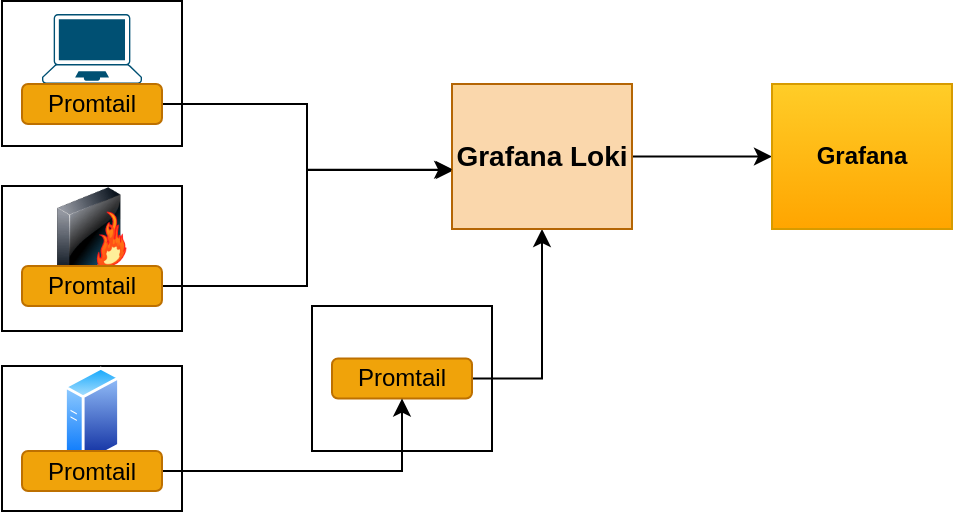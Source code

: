 <mxfile version="21.3.2">
  <diagram name="Page-1" id="qr0LnexmCtOtnuwFvqrx">
    <mxGraphModel dx="2045" dy="652" grid="1" gridSize="10" guides="1" tooltips="1" connect="1" arrows="1" fold="1" page="1" pageScale="1" pageWidth="850" pageHeight="1100" math="0" shadow="0">
      <root>
        <mxCell id="0" />
        <mxCell id="1" parent="0" />
        <mxCell id="fl3CMTGi6qAs-wpmnRKZ-17" value="" style="rounded=0;whiteSpace=wrap;html=1;" vertex="1" parent="1">
          <mxGeometry x="-640" y="330" width="90" height="72.5" as="geometry" />
        </mxCell>
        <mxCell id="fl3CMTGi6qAs-wpmnRKZ-3" value="" style="rounded=0;whiteSpace=wrap;html=1;" vertex="1" parent="1">
          <mxGeometry x="-795" y="177.5" width="90" height="72.5" as="geometry" />
        </mxCell>
        <mxCell id="fl3CMTGi6qAs-wpmnRKZ-2" value="" style="points=[[0.13,0.02,0],[0.5,0,0],[0.87,0.02,0],[0.885,0.4,0],[0.985,0.985,0],[0.5,1,0],[0.015,0.985,0],[0.115,0.4,0]];verticalLabelPosition=bottom;sketch=0;html=1;verticalAlign=top;aspect=fixed;align=center;pointerEvents=1;shape=mxgraph.cisco19.laptop;fillColor=#005073;strokeColor=none;" vertex="1" parent="1">
          <mxGeometry x="-775" y="184" width="50" height="35" as="geometry" />
        </mxCell>
        <mxCell id="fl3CMTGi6qAs-wpmnRKZ-7" value="" style="rounded=0;whiteSpace=wrap;html=1;" vertex="1" parent="1">
          <mxGeometry x="-795" y="270" width="90" height="72.5" as="geometry" />
        </mxCell>
        <mxCell id="fl3CMTGi6qAs-wpmnRKZ-9" value="" style="rounded=0;whiteSpace=wrap;html=1;" vertex="1" parent="1">
          <mxGeometry x="-795" y="360" width="90" height="72.5" as="geometry" />
        </mxCell>
        <mxCell id="fl3CMTGi6qAs-wpmnRKZ-11" value="" style="image;html=1;image=img/lib/clip_art/networking/Firewall-page1_128x128.png" vertex="1" parent="1">
          <mxGeometry x="-767.5" y="266" width="35" height="53.75" as="geometry" />
        </mxCell>
        <mxCell id="fl3CMTGi6qAs-wpmnRKZ-12" value="" style="image;aspect=fixed;perimeter=ellipsePerimeter;html=1;align=center;shadow=0;dashed=0;spacingTop=3;image=img/lib/active_directory/generic_server.svg;" vertex="1" parent="1">
          <mxGeometry x="-764" y="360" width="28.0" height="50" as="geometry" />
        </mxCell>
        <mxCell id="fl3CMTGi6qAs-wpmnRKZ-27" style="edgeStyle=orthogonalEdgeStyle;rounded=0;orthogonalLoop=1;jettySize=auto;html=1;entryX=0.5;entryY=1;entryDx=0;entryDy=0;exitX=1;exitY=0.5;exitDx=0;exitDy=0;" edge="1" parent="1" source="fl3CMTGi6qAs-wpmnRKZ-13" target="fl3CMTGi6qAs-wpmnRKZ-18">
          <mxGeometry relative="1" as="geometry" />
        </mxCell>
        <mxCell id="fl3CMTGi6qAs-wpmnRKZ-13" value="Promtail" style="rounded=1;whiteSpace=wrap;html=1;fillColor=#f0a30a;strokeColor=#BD7000;fontColor=#000000;" vertex="1" parent="1">
          <mxGeometry x="-630" y="356.25" width="70" height="20" as="geometry" />
        </mxCell>
        <mxCell id="fl3CMTGi6qAs-wpmnRKZ-29" style="edgeStyle=orthogonalEdgeStyle;rounded=0;orthogonalLoop=1;jettySize=auto;html=1;entryX=0.011;entryY=0.593;entryDx=0;entryDy=0;entryPerimeter=0;" edge="1" parent="1" source="fl3CMTGi6qAs-wpmnRKZ-14" target="fl3CMTGi6qAs-wpmnRKZ-18">
          <mxGeometry relative="1" as="geometry" />
        </mxCell>
        <mxCell id="fl3CMTGi6qAs-wpmnRKZ-14" value="Promtail" style="rounded=1;whiteSpace=wrap;html=1;fillColor=#f0a30a;strokeColor=#BD7000;fontColor=#000000;" vertex="1" parent="1">
          <mxGeometry x="-785" y="219" width="70" height="20" as="geometry" />
        </mxCell>
        <mxCell id="fl3CMTGi6qAs-wpmnRKZ-24" style="edgeStyle=orthogonalEdgeStyle;rounded=0;orthogonalLoop=1;jettySize=auto;html=1;entryX=0.5;entryY=1;entryDx=0;entryDy=0;" edge="1" parent="1" source="fl3CMTGi6qAs-wpmnRKZ-15" target="fl3CMTGi6qAs-wpmnRKZ-13">
          <mxGeometry relative="1" as="geometry">
            <Array as="points">
              <mxPoint x="-595" y="413" />
            </Array>
          </mxGeometry>
        </mxCell>
        <mxCell id="fl3CMTGi6qAs-wpmnRKZ-15" value="Promtail" style="rounded=1;whiteSpace=wrap;html=1;fillColor=#f0a30a;strokeColor=#BD7000;fontColor=#000000;" vertex="1" parent="1">
          <mxGeometry x="-785" y="402.5" width="70" height="20" as="geometry" />
        </mxCell>
        <mxCell id="fl3CMTGi6qAs-wpmnRKZ-31" style="edgeStyle=orthogonalEdgeStyle;rounded=0;orthogonalLoop=1;jettySize=auto;html=1;" edge="1" parent="1" source="fl3CMTGi6qAs-wpmnRKZ-18" target="fl3CMTGi6qAs-wpmnRKZ-21">
          <mxGeometry relative="1" as="geometry" />
        </mxCell>
        <mxCell id="fl3CMTGi6qAs-wpmnRKZ-18" value="&lt;font style=&quot;font-size: 14px;&quot;&gt;&lt;b&gt;Grafana Loki&lt;/b&gt;&lt;/font&gt;" style="rounded=0;whiteSpace=wrap;html=1;fillColor=#fad7ac;strokeColor=#b46504;" vertex="1" parent="1">
          <mxGeometry x="-570" y="219" width="90" height="72.5" as="geometry" />
        </mxCell>
        <mxCell id="fl3CMTGi6qAs-wpmnRKZ-30" style="edgeStyle=orthogonalEdgeStyle;rounded=0;orthogonalLoop=1;jettySize=auto;html=1;entryX=0.001;entryY=0.592;entryDx=0;entryDy=0;entryPerimeter=0;" edge="1" parent="1" source="fl3CMTGi6qAs-wpmnRKZ-20" target="fl3CMTGi6qAs-wpmnRKZ-18">
          <mxGeometry relative="1" as="geometry" />
        </mxCell>
        <mxCell id="fl3CMTGi6qAs-wpmnRKZ-20" value="Promtail" style="rounded=1;whiteSpace=wrap;html=1;fillColor=#f0a30a;strokeColor=#BD7000;fontColor=#000000;" vertex="1" parent="1">
          <mxGeometry x="-785" y="310" width="70" height="20" as="geometry" />
        </mxCell>
        <mxCell id="fl3CMTGi6qAs-wpmnRKZ-21" value="&lt;b&gt;Grafana&lt;/b&gt;" style="rounded=0;whiteSpace=wrap;html=1;fillColor=#ffcd28;strokeColor=#d79b00;gradientColor=#ffa500;" vertex="1" parent="1">
          <mxGeometry x="-410" y="219" width="90" height="72.5" as="geometry" />
        </mxCell>
      </root>
    </mxGraphModel>
  </diagram>
</mxfile>
